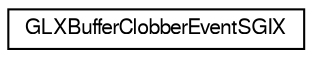 digraph "Graphical Class Hierarchy"
{
  edge [fontname="FreeSans",fontsize="10",labelfontname="FreeSans",labelfontsize="10"];
  node [fontname="FreeSans",fontsize="10",shape=record];
  rankdir="LR";
  Node1 [label="GLXBufferClobberEventSGIX",height=0.2,width=0.4,color="black", fillcolor="white", style="filled",URL="$da/d11/struct_g_l_x_buffer_clobber_event_s_g_i_x.html"];
}
